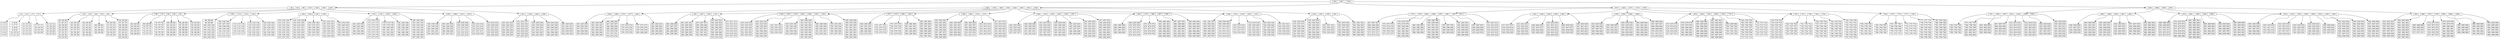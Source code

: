digraph g {
  node [shape=record, height=0.1];
  node75[label = "<f0>|255|<f1>|567|<f2>|793|<f3>"];
  node13[label = "<f0>|26|<f1>|64|<f2>|98|<f3>|130|<f4>|165|<f5>|198|<f6>|225|<f7>"];
  node3[label = "<f0>|6|<f1>|12|<f2>|17|<f3>|21|<f4>"];
  node1[label = "{0: (0 0)|1: (1 1)|2: (2 2)|3: (3 3)|4: (4 4)|5: (5 5)}"];
  "node3":f0 -> "node1";
  node108[label = "{6: (6 6)|7: (7 7)|8: (8 8)|9: (9 9)|10: (10 10)|11: (11 11)}"];
  "node3":f1 -> "node108";
  node62[label = "{12: (12 12)|13: (13 13)|14: (14 14)|15: (15 15)|16: (16 16)}"];
  "node3":f2 -> "node62";
  node117[label = "{17: (17 17)|18: (18 18)|19: (19 19)|20: (20 20)}"];
  "node3":f3 -> "node117";
  node181[label = "{21: (21 21)|22: (22 22)|23: (23 23)|24: (24 24)|25: (25 25)}"];
  "node3":f4 -> "node181";
  "node13":f0 -> "node3";
  node182[label = "<f0>|34|<f1>|40|<f2>|46|<f3>|50|<f4>|56|<f5>"];
  node33[label = "{26: (26 26)|27: (27 27)|28: (28 28)|29: (29 29)|30: (30 30)|31: (31 31)|32: (32 32)|33: (33 33)}"];
  "node182":f0 -> "node33";
  node172[label = "{34: (34 34)|35: (35 35)|36: (36 36)|37: (37 37)|38: (38 38)|39: (39 39)}"];
  "node182":f1 -> "node172";
  node89[label = "{40: (40 40)|41: (41 41)|42: (42 42)|43: (43 43)|44: (44 44)|45: (45 45)}"];
  "node182":f2 -> "node89";
  node135[label = "{46: (46 46)|47: (47 47)|48: (48 48)|49: (49 49)}"];
  "node182":f3 -> "node135";
  node192[label = "{50: (50 50)|51: (51 51)|52: (52 52)|53: (53 53)|54: (54 54)|55: (55 55)}"];
  "node182":f4 -> "node192";
  node58[label = "{56: (56 56)|57: (57 57)|58: (58 58)|59: (59 59)|60: (60 60)|61: (61 61)|62: (62 62)|63: (63 63)}"];
  "node182":f5 -> "node58";
  "node13":f1 -> "node182";
  node90[label = "<f0>|69|<f1>|74|<f2>|80|<f3>|86|<f4>|92|<f5>"];
  node15[label = "{64: (64 64)|65: (65 65)|66: (66 66)|67: (67 67)|68: (68 68)}"];
  "node90":f0 -> "node15";
  node93[label = "{69: (69 69)|70: (70 70)|71: (71 71)|72: (72 72)|73: (73 73)}"];
  "node90":f1 -> "node93";
  node175[label = "{74: (74 74)|75: (75 75)|76: (76 76)|77: (77 77)|78: (78 78)|79: (79 79)}"];
  "node90":f2 -> "node175";
  node34[label = "{80: (80 80)|81: (81 81)|82: (82 82)|83: (83 83)|84: (84 84)|85: (85 85)}"];
  "node90":f3 -> "node34";
  node190[label = "{86: (86 86)|87: (87 87)|88: (88 88)|89: (89 89)|90: (90 90)|91: (91 91)}"];
  "node90":f4 -> "node190";
  node144[label = "{92: (92 92)|93: (93 93)|94: (94 94)|95: (95 95)|96: (96 96)|97: (97 97)}"];
  "node90":f5 -> "node144";
  "node13":f2 -> "node90";
  node188[label = "<f0>|106|<f1>|113|<f2>|118|<f3>|124|<f4>"];
  node71[label = "{98: (98 98)|99: (99 99)|100: (100 100)|101: (101 101)|102: (102 102)|103: (103 103)|104: (104 104)|105: (105 105)}"];
  "node188":f0 -> "node71";
  node10[label = "{106: (106 106)|107: (107 107)|108: (108 108)|109: (109 109)|110: (110 110)|111: (111 111)|112: (112 112)}"];
  "node188":f1 -> "node10";
  node187[label = "{113: (113 113)|114: (114 114)|115: (115 115)|116: (116 116)|117: (117 117)}"];
  "node188":f2 -> "node187";
  node59[label = "{118: (118 118)|119: (119 119)|120: (120 120)|121: (121 121)|122: (122 122)|123: (123 123)}"];
  "node188":f3 -> "node59";
  node121[label = "{124: (124 124)|125: (125 125)|126: (126 126)|127: (127 127)|128: (128 128)|129: (129 129)}"];
  "node188":f4 -> "node121";
  "node13":f3 -> "node188";
  node53[label = "<f0>|138|<f1>|146|<f2>|152|<f3>|159|<f4>"];
  node25[label = "{130: (130 130)|131: (131 131)|132: (132 132)|133: (133 133)|134: (134 134)|135: (135 135)|136: (136 136)|137: (137 137)}"];
  "node53":f0 -> "node25";
  node153[label = "{138: (138 138)|139: (139 139)|140: (140 140)|141: (141 141)|142: (142 142)|143: (143 143)|144: (144 144)|145: (145 145)}"];
  "node53":f1 -> "node153";
  node91[label = "{146: (146 146)|147: (147 147)|148: (148 148)|149: (149 149)|150: (150 150)|151: (151 151)}"];
  "node53":f2 -> "node91";
  node51[label = "{152: (152 152)|153: (153 153)|154: (154 154)|155: (155 155)|156: (156 156)|157: (157 157)|158: (158 158)}"];
  "node53":f3 -> "node51";
  node101[label = "{159: (159 159)|160: (160 160)|161: (161 161)|162: (162 162)|163: (163 163)|164: (164 164)}"];
  "node53":f4 -> "node101";
  "node13":f4 -> "node53";
  node154[label = "<f0>|170|<f1>|178|<f2>|184|<f3>|190|<f4>"];
  node115[label = "{165: (165 165)|166: (166 166)|167: (167 167)|168: (168 168)|169: (169 169)}"];
  "node154":f0 -> "node115";
  node134[label = "{170: (170 170)|171: (171 171)|172: (172 172)|173: (173 173)|174: (174 174)|175: (175 175)|176: (176 176)|177: (177 177)}"];
  "node154":f1 -> "node134";
  node40[label = "{178: (178 178)|179: (179 179)|180: (180 180)|181: (181 181)|182: (182 182)|183: (183 183)}"];
  "node154":f2 -> "node40";
  node84[label = "{184: (184 184)|185: (185 185)|186: (186 186)|187: (187 187)|188: (188 188)|189: (189 189)}"];
  "node154":f3 -> "node84";
  node127[label = "{190: (190 190)|191: (191 191)|192: (192 192)|193: (193 193)|194: (194 194)|195: (195 195)|196: (196 196)|197: (197 197)}"];
  "node154":f4 -> "node127";
  "node13":f5 -> "node154";
  node92[label = "<f0>|203|<f1>|208|<f2>|214|<f3>|219|<f4>"];
  node7[label = "{198: (198 198)|199: (199 199)|200: (200 200)|201: (201 201)|202: (202 202)}"];
  "node92":f0 -> "node7";
  node199[label = "{203: (203 203)|204: (204 204)|205: (205 205)|206: (206 206)|207: (207 207)}"];
  "node92":f1 -> "node199";
  node78[label = "{208: (208 208)|209: (209 209)|210: (210 210)|211: (211 211)|212: (212 212)|213: (213 213)}"];
  "node92":f2 -> "node78";
  node169[label = "{214: (214 214)|215: (215 215)|216: (216 216)|217: (217 217)|218: (218 218)}"];
  "node92":f3 -> "node169";
  node52[label = "{219: (219 219)|220: (220 220)|221: (221 221)|222: (222 222)|223: (223 223)|224: (224 224)}"];
  "node92":f4 -> "node52";
  "node13":f6 -> "node92";
  node200[label = "<f0>|231|<f1>|238|<f2>|244|<f3>|250|<f4>"];
  node104[label = "{225: (225 225)|226: (226 226)|227: (227 227)|228: (228 228)|229: (229 229)|230: (230 230)}"];
  "node200":f0 -> "node104";
  node70[label = "{231: (231 231)|232: (232 232)|233: (233 233)|234: (234 234)|235: (235 235)|236: (236 236)|237: (237 237)}"];
  "node200":f1 -> "node70";
  node165[label = "{238: (238 238)|239: (239 239)|240: (240 240)|241: (241 241)|242: (242 242)|243: (243 243)}"];
  "node200":f2 -> "node165";
  node83[label = "{244: (244 244)|245: (245 245)|246: (246 246)|247: (247 247)|248: (248 248)|249: (249 249)}"];
  "node200":f3 -> "node83";
  node152[label = "{250: (250 250)|251: (251 251)|252: (252 252)|253: (253 253)|254: (254 254)}"];
  "node200":f4 -> "node152";
  "node13":f7 -> "node200";
  "node75":f0 -> "node13";
  node155[label = "<f0>|286|<f1>|318|<f2>|366|<f3>|392|<f4>|424|<f5>|465|<f6>|501|<f7>|536|<f8>"];
  node26[label = "<f0>|260|<f1>|266|<f2>|273|<f3>|277|<f4>|281|<f5>"];
  node21[label = "{255: (255 255)|256: (256 256)|257: (257 257)|258: (258 258)|259: (259 259)}"];
  "node26":f0 -> "node21";
  node158[label = "{260: (260 260)|261: (261 261)|262: (262 262)|263: (263 263)|264: (264 264)|265: (265 265)}"];
  "node26":f1 -> "node158";
  node107[label = "{266: (266 266)|267: (267 267)|268: (268 268)|269: (269 269)|270: (270 270)|271: (271 271)|272: (272 272)}"];
  "node26":f2 -> "node107";
  node44[label = "{273: (273 273)|274: (274 274)|275: (275 275)|276: (276 276)}"];
  "node26":f3 -> "node44";
  node129[label = "{277: (277 277)|278: (278 278)|279: (279 279)|280: (280 280)}"];
  "node26":f4 -> "node129";
  node198[label = "{281: (281 281)|282: (282 282)|283: (283 283)|284: (284 284)|285: (285 285)}"];
  "node26":f5 -> "node198";
  "node155":f0 -> "node26";
  node159[label = "<f0>|291|<f1>|297|<f2>|303|<f3>|311|<f4>"];
  node11[label = "{286: (286 286)|287: (287 287)|288: (288 288)|289: (289 289)|290: (290 290)}"];
  "node159":f0 -> "node11";
  node109[label = "{291: (291 291)|292: (292 292)|293: (293 293)|294: (294 294)|295: (295 295)|296: (296 296)}"];
  "node159":f1 -> "node109";
  node16[label = "{297: (297 297)|298: (298 298)|299: (299 299)|300: (300 300)|301: (301 301)|302: (302 302)}"];
  "node159":f2 -> "node16";
  node42[label = "{303: (303 303)|304: (304 304)|305: (305 305)|306: (306 306)|307: (307 307)|308: (308 308)|309: (309 309)|310: (310 310)}"];
  "node159":f3 -> "node42";
  node143[label = "{311: (311 311)|312: (312 312)|313: (313 313)|314: (314 314)|315: (315 315)|316: (316 316)|317: (317 317)}"];
  "node159":f4 -> "node143";
  "node155":f1 -> "node159";
  node46[label = "<f0>|324|<f1>|331|<f2>|335|<f3>|340|<f4>|348|<f5>|353|<f6>|358|<f7>"];
  node5[label = "{318: (318 318)|319: (319 319)|320: (320 320)|321: (321 321)|322: (322 322)|323: (323 323)}"];
  "node46":f0 -> "node5";
  node123[label = "{324: (324 324)|325: (325 325)|326: (326 326)|327: (327 327)|328: (328 328)|329: (329 329)|330: (330 330)}"];
  "node46":f1 -> "node123";
  node80[label = "{331: (331 331)|332: (332 332)|333: (333 333)|334: (334 334)}"];
  "node46":f2 -> "node80";
  node201[label = "{335: (335 335)|336: (336 336)|337: (337 337)|338: (338 338)|339: (339 339)}"];
  "node46":f3 -> "node201";
  node45[label = "{340: (340 340)|341: (341 341)|342: (342 342)|343: (343 343)|344: (344 344)|345: (345 345)|346: (346 346)|347: (347 347)}"];
  "node46":f4 -> "node45";
  node178[label = "{348: (348 348)|349: (349 349)|350: (350 350)|351: (351 351)|352: (352 352)}"];
  "node46":f5 -> "node178";
  node162[label = "{353: (353 353)|354: (354 354)|355: (355 355)|356: (356 356)|357: (357 357)}"];
  "node46":f6 -> "node162";
  node17[label = "{358: (358 358)|359: (359 359)|360: (360 360)|361: (361 361)|362: (362 362)|363: (363 363)|364: (364 364)|365: (365 365)}"];
  "node46":f7 -> "node17";
  "node155":f2 -> "node46";
  node124[label = "<f0>|371|<f1>|375|<f2>|380|<f3>|385|<f4>"];
  node96[label = "{366: (366 366)|367: (367 367)|368: (368 368)|369: (369 369)|370: (370 370)}"];
  "node124":f0 -> "node96";
  node157[label = "{371: (371 371)|372: (372 372)|373: (373 373)|374: (374 374)}"];
  "node124":f1 -> "node157";
  node202[label = "{375: (375 375)|376: (376 376)|377: (377 377)|378: (378 378)|379: (379 379)}"];
  "node124":f2 -> "node202";
  node29[label = "{380: (380 380)|381: (381 381)|382: (382 382)|383: (383 383)|384: (384 384)}"];
  "node124":f3 -> "node29";
  node110[label = "{385: (385 385)|386: (386 386)|387: (387 387)|388: (388 388)|389: (389 389)|390: (390 390)|391: (391 391)}"];
  "node124":f4 -> "node110";
  "node155":f3 -> "node124";
  node203[label = "<f0>|400|<f1>|406|<f2>|412|<f3>|417|<f4>"];
  node161[label = "{392: (392 392)|393: (393 393)|394: (394 394)|395: (395 395)|396: (396 396)|397: (397 397)|398: (398 398)|399: (399 399)}"];
  "node203":f0 -> "node161";
  node32[label = "{400: (400 400)|401: (401 401)|402: (402 402)|403: (403 403)|404: (404 404)|405: (405 405)}"];
  "node203":f1 -> "node32";
  node147[label = "{406: (406 406)|407: (407 407)|408: (408 408)|409: (409 409)|410: (410 410)|411: (411 411)}"];
  "node203":f2 -> "node147";
  node50[label = "{412: (412 412)|413: (413 413)|414: (414 414)|415: (415 415)|416: (416 416)}"];
  "node203":f3 -> "node50";
  node160[label = "{417: (417 417)|418: (418 418)|419: (419 419)|420: (420 420)|421: (421 421)|422: (422 422)|423: (423 423)}"];
  "node203":f4 -> "node160";
  "node155":f4 -> "node203";
  node12[label = "<f0>|428|<f1>|433|<f2>|439|<f3>|445|<f4>|450|<f5>|457|<f6>"];
  node8[label = "{424: (424 424)|425: (425 425)|426: (426 426)|427: (427 427)}"];
  "node12":f0 -> "node8";
  node197[label = "{428: (428 428)|429: (429 429)|430: (430 430)|431: (431 431)|432: (432 432)}"];
  "node12":f1 -> "node197";
  node87[label = "{433: (433 433)|434: (434 434)|435: (435 435)|436: (436 436)|437: (437 437)|438: (438 438)}"];
  "node12":f2 -> "node87";
  node125[label = "{439: (439 439)|440: (440 440)|441: (441 441)|442: (442 442)|443: (443 443)|444: (444 444)}"];
  "node12":f3 -> "node125";
  node177[label = "{445: (445 445)|446: (446 446)|447: (447 447)|448: (448 448)|449: (449 449)}"];
  "node12":f4 -> "node177";
  node39[label = "{450: (450 450)|451: (451 451)|452: (452 452)|453: (453 453)|454: (454 454)|455: (455 455)|456: (456 456)}"];
  "node12":f5 -> "node39";
  node146[label = "{457: (457 457)|458: (458 458)|459: (459 459)|460: (460 460)|461: (461 461)|462: (462 462)|463: (463 463)|464: (464 464)}"];
  "node12":f6 -> "node146";
  "node155":f5 -> "node12";
  node168[label = "<f0>|469|<f1>|475|<f2>|480|<f3>|487|<f4>|494|<f5>"];
  node60[label = "{465: (465 465)|466: (466 466)|467: (467 467)|468: (468 468)}"];
  "node168":f0 -> "node60";
  node185[label = "{469: (469 469)|470: (470 470)|471: (471 471)|472: (472 472)|473: (473 473)|474: (474 474)}"];
  "node168":f1 -> "node185";
  node95[label = "{475: (475 475)|476: (476 476)|477: (477 477)|478: (478 478)|479: (479 479)}"];
  "node168":f2 -> "node95";
  node142[label = "{480: (480 480)|481: (481 481)|482: (482 482)|483: (483 483)|484: (484 484)|485: (485 485)|486: (486 486)}"];
  "node168":f3 -> "node142";
  node18[label = "{487: (487 487)|488: (488 488)|489: (489 489)|490: (490 490)|491: (491 491)|492: (492 492)|493: (493 493)}"];
  "node168":f4 -> "node18";
  node167[label = "{494: (494 494)|495: (495 495)|496: (496 496)|497: (497 497)|498: (498 498)|499: (499 499)|500: (500 500)}"];
  "node168":f5 -> "node167";
  "node155":f6 -> "node168";
  node88[label = "<f0>|508|<f1>|515|<f2>|519|<f3>|525|<f4>|531|<f5>"];
  node63[label = "{501: (501 501)|502: (502 502)|503: (503 503)|504: (504 504)|505: (505 505)|506: (506 506)|507: (507 507)}"];
  "node88":f0 -> "node63";
  node120[label = "{508: (508 508)|509: (509 509)|510: (510 510)|511: (511 511)|512: (512 512)|513: (513 513)|514: (514 514)}"];
  "node88":f1 -> "node120";
  node22[label = "{515: (515 515)|516: (516 516)|517: (517 517)|518: (518 518)}"];
  "node88":f2 -> "node22";
  node193[label = "{519: (519 519)|520: (520 520)|521: (521 521)|522: (522 522)|523: (523 523)|524: (524 524)}"];
  "node88":f3 -> "node193";
  node148[label = "{525: (525 525)|526: (526 526)|527: (527 527)|528: (528 528)|529: (529 529)|530: (530 530)}"];
  "node88":f4 -> "node148";
  node100[label = "{531: (531 531)|532: (532 532)|533: (533 533)|534: (534 534)|535: (535 535)}"];
  "node88":f5 -> "node100";
  "node155":f7 -> "node88";
  node164[label = "<f0>|543|<f1>|551|<f2>|555|<f3>|561|<f4>"];
  node163[label = "{536: (536 536)|537: (537 537)|538: (538 538)|539: (539 539)|540: (540 540)|541: (541 541)|542: (542 542)}"];
  "node164":f0 -> "node163";
  node65[label = "{543: (543 543)|544: (544 544)|545: (545 545)|546: (546 546)|547: (547 547)|548: (548 548)|549: (549 549)|550: (550 550)}"];
  "node164":f1 -> "node65";
  node37[label = "{551: (551 551)|552: (552 552)|553: (553 553)|554: (554 554)}"];
  "node164":f2 -> "node37";
  node79[label = "{555: (555 555)|556: (556 556)|557: (557 557)|558: (558 558)|559: (559 559)|560: (560 560)}"];
  "node164":f3 -> "node79";
  node151[label = "{561: (561 561)|562: (562 562)|563: (563 563)|564: (564 564)|565: (565 565)|566: (566 566)}"];
  "node164":f4 -> "node151";
  "node155":f8 -> "node164";
  "node75":f1 -> "node155";
  node74[label = "<f0>|617|<f1>|645|<f2>|673|<f3>|718|<f4>|758|<f5>"];
  node55[label = "<f0>|573|<f1>|578|<f2>|585|<f3>|589|<f4>|597|<f5>|601|<f6>|607|<f7>|611|<f8>"];
  node2[label = "{567: (567 567)|568: (568 568)|569: (569 569)|570: (570 570)|571: (571 571)|572: (572 572)}"];
  "node55":f0 -> "node2";
  node128[label = "{573: (573 573)|574: (574 574)|575: (575 575)|576: (576 576)|577: (577 577)}"];
  "node55":f1 -> "node128";
  node85[label = "{578: (578 578)|579: (579 579)|580: (580 580)|581: (581 581)|582: (582 582)|583: (583 583)|584: (584 584)}"];
  "node55":f2 -> "node85";
  node43[label = "{585: (585 585)|586: (586 586)|587: (587 587)|588: (588 588)}"];
  "node55":f3 -> "node43";
  node130[label = "{589: (589 589)|590: (590 590)|591: (591 591)|592: (592 592)|593: (593 593)|594: (594 594)|595: (595 595)|596: (596 596)}"];
  "node55":f4 -> "node130";
  node61[label = "{597: (597 597)|598: (598 598)|599: (599 599)|600: (600 600)}"];
  "node55":f5 -> "node61";
  node173[label = "{601: (601 601)|602: (602 602)|603: (603 603)|604: (604 604)|605: (605 605)|606: (606 606)}"];
  "node55":f6 -> "node173";
  node81[label = "{607: (607 607)|608: (608 608)|609: (609 609)|610: (610 610)}"];
  "node55":f7 -> "node81";
  node191[label = "{611: (611 611)|612: (612 612)|613: (613 613)|614: (614 614)|615: (615 615)|616: (616 616)}"];
  "node55":f8 -> "node191";
  "node74":f0 -> "node55";
  node86[label = "<f0>|621|<f1>|626|<f2>|630|<f3>|636|<f4>|640|<f5>"];
  node4[label = "{617: (617 617)|618: (618 618)|619: (619 619)|620: (620 620)}"];
  "node86":f0 -> "node4";
  node194[label = "{621: (621 621)|622: (622 622)|623: (623 623)|624: (624 624)|625: (625 625)}"];
  "node86":f1 -> "node194";
  node64[label = "{626: (626 626)|627: (627 627)|628: (628 628)|629: (629 629)}"];
  "node86":f2 -> "node64";
  node170[label = "{630: (630 630)|631: (631 631)|632: (632 632)|633: (633 633)|634: (634 634)|635: (635 635)}"];
  "node86":f3 -> "node170";
  node102[label = "{636: (636 636)|637: (637 637)|638: (638 638)|639: (639 639)}"];
  "node86":f4 -> "node102";
  node174[label = "{640: (640 640)|641: (641 641)|642: (642 642)|643: (643 643)|644: (644 644)}"];
  "node86":f5 -> "node174";
  "node74":f1 -> "node86";
  node180[label = "<f0>|650|<f1>|654|<f2>|660|<f3>|666|<f4>"];
  node54[label = "{645: (645 645)|646: (646 646)|647: (647 647)|648: (648 648)|649: (649 649)}"];
  "node180":f0 -> "node54";
  node30[label = "{650: (650 650)|651: (651 651)|652: (652 652)|653: (653 653)}"];
  "node180":f1 -> "node30";
  node179[label = "{654: (654 654)|655: (655 655)|656: (656 656)|657: (657 657)|658: (658 658)|659: (659 659)}"];
  "node180":f2 -> "node179";
  node66[label = "{660: (660 660)|661: (661 661)|662: (662 662)|663: (663 663)|664: (664 664)|665: (665 665)}"];
  "node180":f3 -> "node66";
  node113[label = "{666: (666 666)|667: (667 667)|668: (668 668)|669: (669 669)|670: (670 670)|671: (671 671)|672: (672 672)}"];
  "node180":f4 -> "node113";
  "node74":f2 -> "node180";
  node23[label = "<f0>|678|<f1>|684|<f2>|691|<f3>|699|<f4>|704|<f5>|712|<f6>"];
  node14[label = "{673: (673 673)|674: (674 674)|675: (675 675)|676: (676 676)|677: (677 677)}"];
  "node23":f0 -> "node14";
  node184[label = "{678: (678 678)|679: (679 679)|680: (680 680)|681: (681 681)|682: (682 682)|683: (683 683)}"];
  "node23":f1 -> "node184";
  node118[label = "{684: (684 684)|685: (685 685)|686: (686 686)|687: (687 687)|688: (688 688)|689: (689 689)|690: (690 690)}"];
  "node23":f2 -> "node118";
  node68[label = "{691: (691 691)|692: (692 692)|693: (693 693)|694: (694 694)|695: (695 695)|696: (696 696)|697: (697 697)|698: (698 698)}"];
  "node23":f3 -> "node68";
  node28[label = "{699: (699 699)|700: (700 700)|701: (701 701)|702: (702 702)|703: (703 703)}"];
  "node23":f4 -> "node28";
  node156[label = "{704: (704 704)|705: (705 705)|706: (706 706)|707: (707 707)|708: (708 708)|709: (709 709)|710: (710 710)|711: (711 711)}"];
  "node23":f5 -> "node156";
  node77[label = "{712: (712 712)|713: (713 713)|714: (714 714)|715: (715 715)|716: (716 716)|717: (717 717)}"];
  "node23":f6 -> "node77";
  "node74":f3 -> "node23";
  node119[label = "<f0>|726|<f1>|731|<f2>|736|<f3>|743|<f4>|750|<f5>"];
  node106[label = "{718: (718 718)|719: (719 719)|720: (720 720)|721: (721 721)|722: (722 722)|723: (723 723)|724: (724 724)|725: (725 725)}"];
  "node119":f0 -> "node106";
  node47[label = "{726: (726 726)|727: (727 727)|728: (728 728)|729: (729 729)|730: (730 730)}"];
  "node119":f1 -> "node47";
  node103[label = "{731: (731 731)|732: (732 732)|733: (733 733)|734: (734 734)|735: (735 735)}"];
  "node119":f2 -> "node103";
  node122[label = "{736: (736 736)|737: (737 737)|738: (738 738)|739: (739 739)|740: (740 740)|741: (741 741)|742: (742 742)}"];
  "node119":f3 -> "node122";
  node20[label = "{743: (743 743)|744: (744 744)|745: (745 745)|746: (746 746)|747: (747 747)|748: (748 748)|749: (749 749)}"];
  "node119":f4 -> "node20";
  node97[label = "{750: (750 750)|751: (751 751)|752: (752 752)|753: (753 753)|754: (754 754)|755: (755 755)|756: (756 756)|757: (757 757)}"];
  "node119":f5 -> "node97";
  "node74":f4 -> "node119";
  node69[label = "<f0>|763|<f1>|767|<f2>|772|<f3>|777|<f4>|785|<f5>"];
  node41[label = "{758: (758 758)|759: (759 759)|760: (760 760)|761: (761 761)|762: (762 762)}"];
  "node69":f0 -> "node41";
  node126[label = "{763: (763 763)|764: (764 764)|765: (765 765)|766: (766 766)}"];
  "node69":f1 -> "node126";
  node196[label = "{767: (767 767)|768: (768 768)|769: (769 769)|770: (770 770)|771: (771 771)}"];
  "node69":f2 -> "node196";
  node24[label = "{772: (772 772)|773: (773 773)|774: (774 774)|775: (775 775)|776: (776 776)}"];
  "node69":f3 -> "node24";
  node136[label = "{777: (777 777)|778: (778 778)|779: (779 779)|780: (780 780)|781: (781 781)|782: (782 782)|783: (783 783)|784: (784 784)}"];
  "node69":f4 -> "node136";
  node49[label = "{785: (785 785)|786: (786 786)|787: (787 787)|788: (788 788)|789: (789 789)|790: (790 790)|791: (791 791)|792: (792 792)}"];
  "node69":f5 -> "node49";
  "node74":f5 -> "node69";
  "node75":f2 -> "node74";
  node140[label = "<f0>|836|<f1>|868|<f2>|905|<f3>|953|<f4>"];
  node137[label = "<f0>|797|<f1>|803|<f2>|807|<f3>|812|<f4>|818|<f5>|824|<f6>|829|<f7>"];
  node131[label = "{793: (793 793)|794: (794 794)|795: (795 795)|796: (796 796)}"];
  "node137":f0 -> "node131";
  node166[label = "{797: (797 797)|798: (798 798)|799: (799 799)|800: (800 800)|801: (801 801)|802: (802 802)}"];
  "node137":f1 -> "node166";
  node6[label = "{803: (803 803)|804: (804 804)|805: (805 805)|806: (806 806)}"];
  "node137":f2 -> "node6";
  node186[label = "{807: (807 807)|808: (808 808)|809: (809 809)|810: (810 810)|811: (811 811)}"];
  "node137":f3 -> "node186";
  node116[label = "{812: (812 812)|813: (813 813)|814: (814 814)|815: (815 815)|816: (816 816)|817: (817 817)}"];
  "node137":f4 -> "node116";
  node48[label = "{818: (818 818)|819: (819 819)|820: (820 820)|821: (821 821)|822: (822 822)|823: (823 823)}"];
  "node137":f5 -> "node48";
  node111[label = "{824: (824 824)|825: (825 825)|826: (826 826)|827: (827 827)|828: (828 828)}"];
  "node137":f6 -> "node111";
  node150[label = "{829: (829 829)|830: (830 830)|831: (831 831)|832: (832 832)|833: (833 833)|834: (834 834)|835: (835 835)}"];
  "node137":f7 -> "node150";
  "node140":f0 -> "node137";
  node36[label = "<f0>|840|<f1>|846|<f2>|852|<f3>|857|<f4>|862|<f5>"];
  node27[label = "{836: (836 836)|837: (837 837)|838: (838 838)|839: (839 839)}"];
  "node36":f0 -> "node27";
  node149[label = "{840: (840 840)|841: (841 841)|842: (842 842)|843: (843 843)|844: (844 844)|845: (845 845)}"];
  "node36":f1 -> "node149";
  node72[label = "{846: (846 846)|847: (847 847)|848: (848 848)|849: (849 849)|850: (850 850)|851: (851 851)}"];
  "node36":f2 -> "node72";
  node99[label = "{852: (852 852)|853: (853 853)|854: (854 854)|855: (855 855)|856: (856 856)}"];
  "node36":f3 -> "node99";
  node138[label = "{857: (857 857)|858: (858 858)|859: (859 859)|860: (860 860)|861: (861 861)}"];
  "node36":f4 -> "node138";
  node57[label = "{862: (862 862)|863: (863 863)|864: (864 864)|865: (865 865)|866: (866 866)|867: (867 867)}"];
  "node36":f5 -> "node57";
  "node140":f1 -> "node36";
  node139[label = "<f0>|874|<f1>|881|<f2>|889|<f3>|894|<f4>|899|<f5>"];
  node112[label = "{868: (868 868)|869: (869 869)|870: (870 870)|871: (871 871)|872: (872 872)|873: (873 873)}"];
  "node139":f0 -> "node112";
  node9[label = "{874: (874 874)|875: (875 875)|876: (876 876)|877: (877 877)|878: (878 878)|879: (879 879)|880: (880 880)}"];
  "node139":f1 -> "node9";
  node114[label = "{881: (881 881)|882: (882 882)|883: (883 883)|884: (884 884)|885: (885 885)|886: (886 886)|887: (887 887)|888: (888 888)}"];
  "node139":f2 -> "node114";
  node76[label = "{889: (889 889)|890: (890 890)|891: (891 891)|892: (892 892)|893: (893 893)}"];
  "node139":f3 -> "node76";
  node145[label = "{894: (894 894)|895: (895 895)|896: (896 896)|897: (897 897)|898: (898 898)}"];
  "node139":f4 -> "node145";
  node31[label = "{899: (899 899)|900: (900 900)|901: (901 901)|902: (902 902)|903: (903 903)|904: (904 904)}"];
  "node139":f5 -> "node31";
  "node140":f2 -> "node139";
  node73[label = "<f0>|910|<f1>|914|<f2>|919|<f3>|923|<f4>|928|<f5>|932|<f6>|939|<f7>|946|<f8>"];
  node35[label = "{905: (905 905)|906: (906 906)|907: (907 907)|908: (908 908)|909: (909 909)}"];
  "node73":f0 -> "node35";
  node132[label = "{910: (910 910)|911: (911 911)|912: (912 912)|913: (913 913)}"];
  "node73":f1 -> "node132";
  node183[label = "{914: (914 914)|915: (915 915)|916: (916 916)|917: (917 917)|918: (918 918)}"];
  "node73":f2 -> "node183";
  node67[label = "{919: (919 919)|920: (920 920)|921: (921 921)|922: (922 922)}"];
  "node73":f3 -> "node67";
  node189[label = "{923: (923 923)|924: (924 924)|925: (925 925)|926: (926 926)|927: (927 927)}"];
  "node73":f4 -> "node189";
  node141[label = "{928: (928 928)|929: (929 929)|930: (930 930)|931: (931 931)}"];
  "node73":f5 -> "node141";
  node195[label = "{932: (932 932)|933: (933 933)|934: (934 934)|935: (935 935)|936: (936 936)|937: (937 937)|938: (938 938)}"];
  "node73":f6 -> "node195";
  node19[label = "{939: (939 939)|940: (940 940)|941: (941 941)|942: (942 942)|943: (943 943)|944: (944 944)|945: (945 945)}"];
  "node73":f7 -> "node19";
  node98[label = "{946: (946 946)|947: (947 947)|948: (948 948)|949: (949 949)|950: (950 950)|951: (951 951)|952: (952 952)}"];
  "node73":f8 -> "node98";
  "node140":f3 -> "node73";
  node133[label = "<f0>|960|<f1>|968|<f2>|972|<f3>|978|<f4>|985|<f5>|989|<f6>|994|<f7>"];
  node56[label = "{953: (953 953)|954: (954 954)|955: (955 955)|956: (956 956)|957: (957 957)|958: (958 958)|959: (959 959)}"];
  "node133":f0 -> "node56";
  node171[label = "{960: (960 960)|961: (961 961)|962: (962 962)|963: (963 963)|964: (964 964)|965: (965 965)|966: (966 966)|967: (967 967)}"];
  "node133":f1 -> "node171";
  node94[label = "{968: (968 968)|969: (969 969)|970: (970 970)|971: (971 971)}"];
  "node133":f2 -> "node94";
  node176[label = "{972: (972 972)|973: (973 973)|974: (974 974)|975: (975 975)|976: (976 976)|977: (977 977)}"];
  "node133":f3 -> "node176";
  node38[label = "{978: (978 978)|979: (979 979)|980: (980 980)|981: (981 981)|982: (982 982)|983: (983 983)|984: (984 984)}"];
  "node133":f4 -> "node38";
  node82[label = "{985: (985 985)|986: (986 986)|987: (987 987)|988: (988 988)}"];
  "node133":f5 -> "node82";
  node204[label = "{989: (989 989)|990: (990 990)|991: (991 991)|992: (992 992)|993: (993 993)}"];
  "node133":f6 -> "node204";
  node105[label = "{994: (994 994)|995: (995 995)|996: (996 996)|997: (997 997)|998: (998 998)|999: (999 999)}"];
  "node133":f7 -> "node105";
  "node140":f4 -> "node133";
  "node75":f3 -> "node140";
}